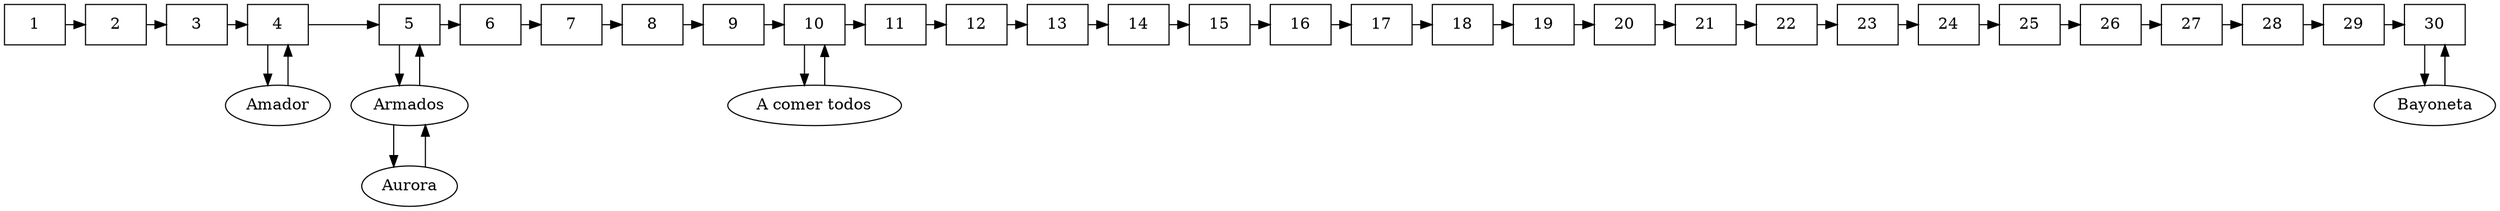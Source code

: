 digraph getAll {
graph[splines="ortho"];
Lista1[label="1",shape="box", group=1];
Lista2[label="2",shape="box", group=2];
Lista1->Lista2;
Lista3[label="3",shape="box", group=3];
Lista2->Lista3;
Lista4[label="4",shape="box", group=4];
elemento1[label="Amador",group=4];
Lista4->elemento1;
 elemento1->Lista4;
Lista3->Lista4;
Lista5[label="5",shape="box", group=5];
elemento2[label="Armados",group=5];
Lista5->elemento2;
 elemento2->Lista5;
elemento3[label="Aurora",group=5];
elemento2->elemento3;
 elemento3->elemento2;Lista4->Lista5;
Lista6[label="6",shape="box", group=6];
Lista5->Lista6;
Lista7[label="7",shape="box", group=7];
Lista6->Lista7;
Lista8[label="8",shape="box", group=8];
Lista7->Lista8;
Lista9[label="9",shape="box", group=9];
Lista8->Lista9;
Lista10[label="10",shape="box", group=10];
elemento4[label="A comer todos",group=10];
Lista10->elemento4;
 elemento4->Lista10;
Lista9->Lista10;
Lista11[label="11",shape="box", group=11];
Lista10->Lista11;
Lista12[label="12",shape="box", group=12];
Lista11->Lista12;
Lista13[label="13",shape="box", group=13];
Lista12->Lista13;
Lista14[label="14",shape="box", group=14];
Lista13->Lista14;
Lista15[label="15",shape="box", group=15];
Lista14->Lista15;
Lista16[label="16",shape="box", group=16];
Lista15->Lista16;
Lista17[label="17",shape="box", group=17];
Lista16->Lista17;
Lista18[label="18",shape="box", group=18];
Lista17->Lista18;
Lista19[label="19",shape="box", group=19];
Lista18->Lista19;
Lista20[label="20",shape="box", group=20];
Lista19->Lista20;
Lista21[label="21",shape="box", group=21];
Lista20->Lista21;
Lista22[label="22",shape="box", group=22];
Lista21->Lista22;
Lista23[label="23",shape="box", group=23];
Lista22->Lista23;
Lista24[label="24",shape="box", group=24];
Lista23->Lista24;
Lista25[label="25",shape="box", group=25];
Lista24->Lista25;
Lista26[label="26",shape="box", group=26];
Lista25->Lista26;
Lista27[label="27",shape="box", group=27];
Lista26->Lista27;
Lista28[label="28",shape="box", group=28];
Lista27->Lista28;
Lista29[label="29",shape="box", group=29];
Lista28->Lista29;
Lista30[label="30",shape="box", group=30];
elemento5[label="Bayoneta",group=30];
Lista30->elemento5;
 elemento5->Lista30;
Lista29->Lista30;
{rank="same";Lista1;Lista2;Lista3;Lista4;Lista5;Lista6;Lista7;Lista8;Lista9;Lista10;Lista11;Lista12;Lista13;Lista14;Lista15;Lista16;Lista17;Lista18;Lista19;Lista20;Lista21;Lista22;Lista23;Lista24;Lista25;Lista26;Lista27;Lista28;Lista29;Lista30;}}